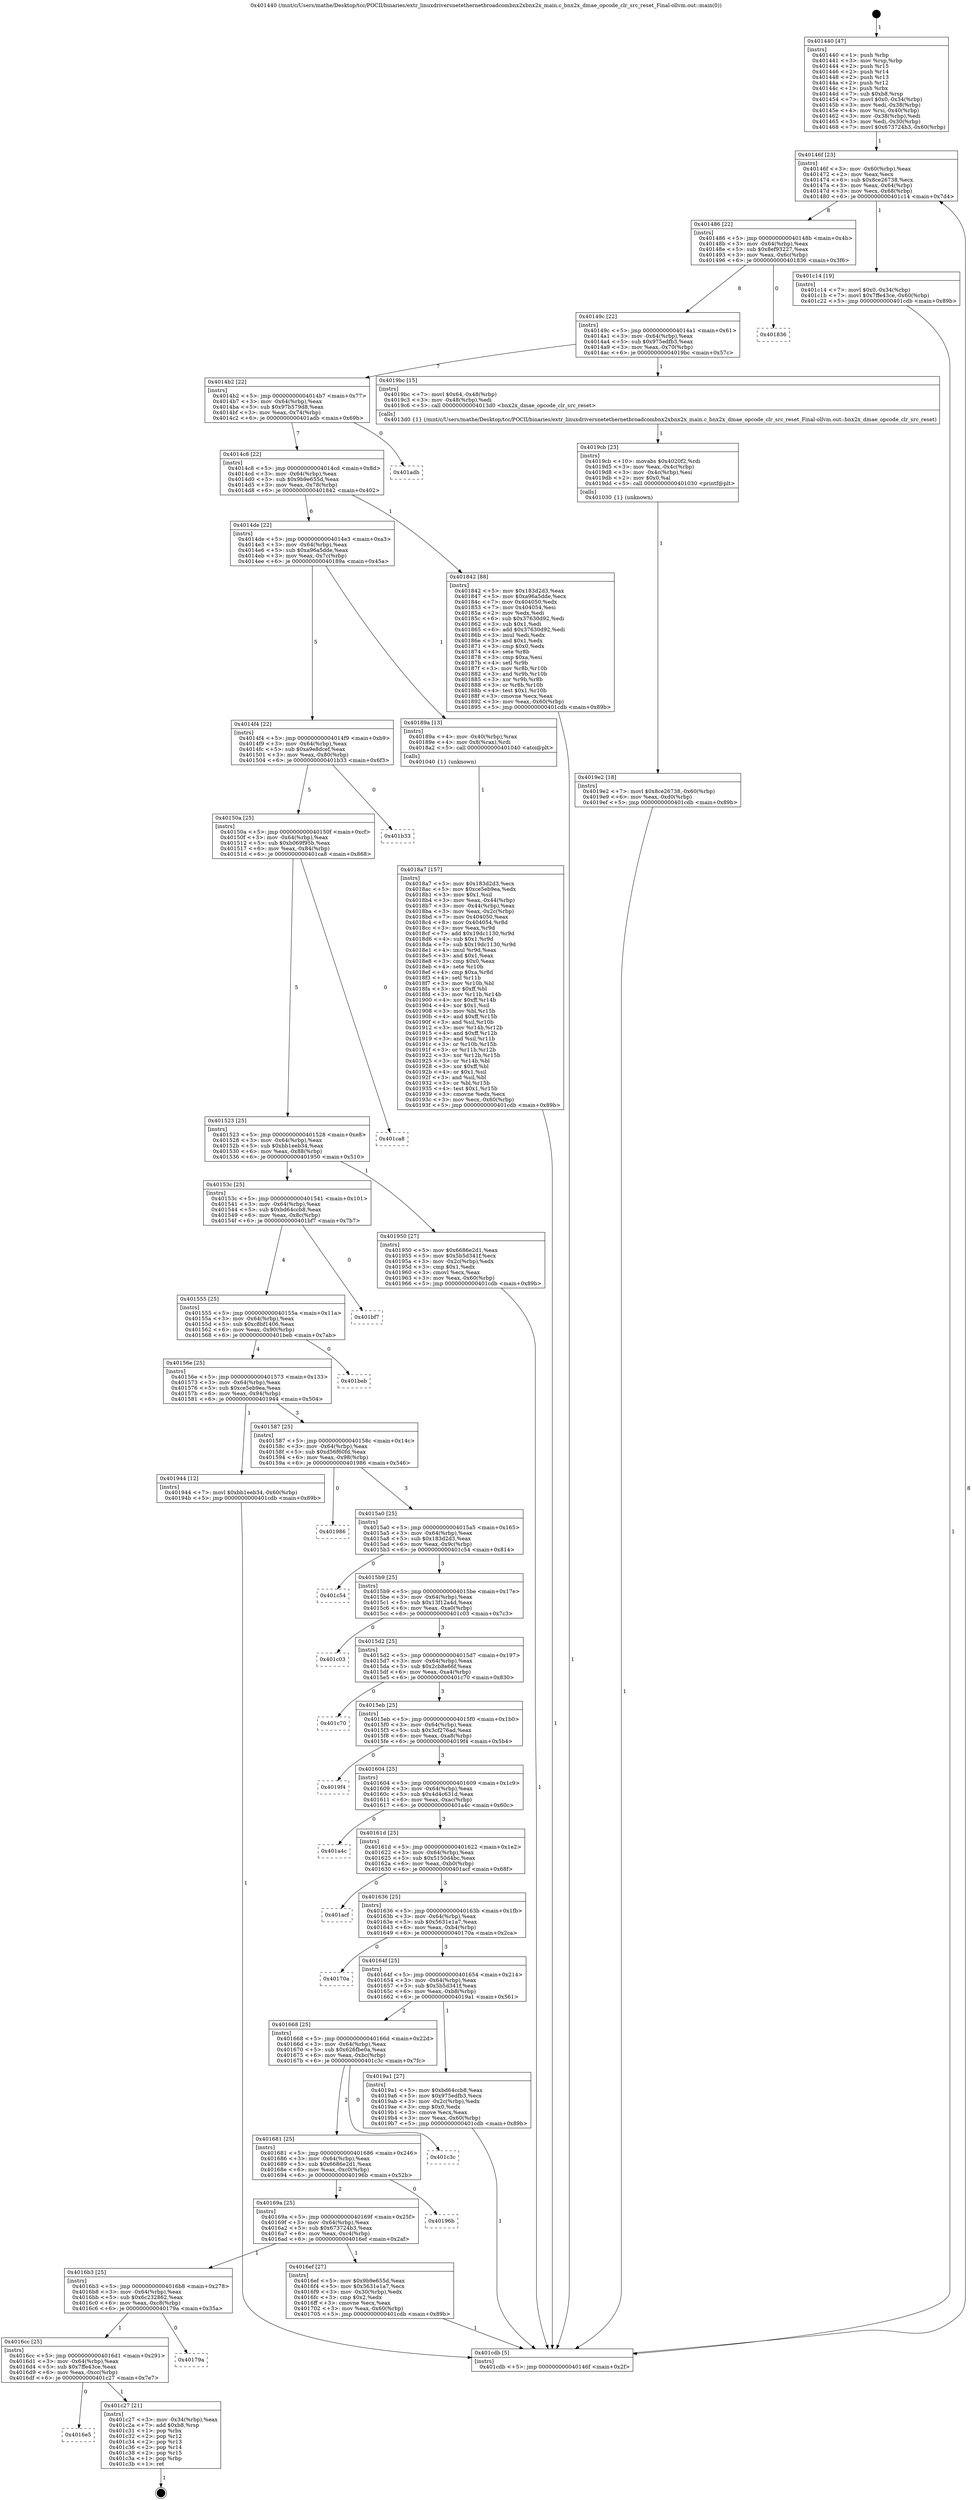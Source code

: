digraph "0x401440" {
  label = "0x401440 (/mnt/c/Users/mathe/Desktop/tcc/POCII/binaries/extr_linuxdriversnetethernetbroadcombnx2xbnx2x_main.c_bnx2x_dmae_opcode_clr_src_reset_Final-ollvm.out::main(0))"
  labelloc = "t"
  node[shape=record]

  Entry [label="",width=0.3,height=0.3,shape=circle,fillcolor=black,style=filled]
  "0x40146f" [label="{
     0x40146f [23]\l
     | [instrs]\l
     &nbsp;&nbsp;0x40146f \<+3\>: mov -0x60(%rbp),%eax\l
     &nbsp;&nbsp;0x401472 \<+2\>: mov %eax,%ecx\l
     &nbsp;&nbsp;0x401474 \<+6\>: sub $0x8ce26738,%ecx\l
     &nbsp;&nbsp;0x40147a \<+3\>: mov %eax,-0x64(%rbp)\l
     &nbsp;&nbsp;0x40147d \<+3\>: mov %ecx,-0x68(%rbp)\l
     &nbsp;&nbsp;0x401480 \<+6\>: je 0000000000401c14 \<main+0x7d4\>\l
  }"]
  "0x401c14" [label="{
     0x401c14 [19]\l
     | [instrs]\l
     &nbsp;&nbsp;0x401c14 \<+7\>: movl $0x0,-0x34(%rbp)\l
     &nbsp;&nbsp;0x401c1b \<+7\>: movl $0x7ffe43ce,-0x60(%rbp)\l
     &nbsp;&nbsp;0x401c22 \<+5\>: jmp 0000000000401cdb \<main+0x89b\>\l
  }"]
  "0x401486" [label="{
     0x401486 [22]\l
     | [instrs]\l
     &nbsp;&nbsp;0x401486 \<+5\>: jmp 000000000040148b \<main+0x4b\>\l
     &nbsp;&nbsp;0x40148b \<+3\>: mov -0x64(%rbp),%eax\l
     &nbsp;&nbsp;0x40148e \<+5\>: sub $0x8ef93227,%eax\l
     &nbsp;&nbsp;0x401493 \<+3\>: mov %eax,-0x6c(%rbp)\l
     &nbsp;&nbsp;0x401496 \<+6\>: je 0000000000401836 \<main+0x3f6\>\l
  }"]
  Exit [label="",width=0.3,height=0.3,shape=circle,fillcolor=black,style=filled,peripheries=2]
  "0x401836" [label="{
     0x401836\l
  }", style=dashed]
  "0x40149c" [label="{
     0x40149c [22]\l
     | [instrs]\l
     &nbsp;&nbsp;0x40149c \<+5\>: jmp 00000000004014a1 \<main+0x61\>\l
     &nbsp;&nbsp;0x4014a1 \<+3\>: mov -0x64(%rbp),%eax\l
     &nbsp;&nbsp;0x4014a4 \<+5\>: sub $0x975edfb3,%eax\l
     &nbsp;&nbsp;0x4014a9 \<+3\>: mov %eax,-0x70(%rbp)\l
     &nbsp;&nbsp;0x4014ac \<+6\>: je 00000000004019bc \<main+0x57c\>\l
  }"]
  "0x4016e5" [label="{
     0x4016e5\l
  }", style=dashed]
  "0x4019bc" [label="{
     0x4019bc [15]\l
     | [instrs]\l
     &nbsp;&nbsp;0x4019bc \<+7\>: movl $0x64,-0x48(%rbp)\l
     &nbsp;&nbsp;0x4019c3 \<+3\>: mov -0x48(%rbp),%edi\l
     &nbsp;&nbsp;0x4019c6 \<+5\>: call 00000000004013d0 \<bnx2x_dmae_opcode_clr_src_reset\>\l
     | [calls]\l
     &nbsp;&nbsp;0x4013d0 \{1\} (/mnt/c/Users/mathe/Desktop/tcc/POCII/binaries/extr_linuxdriversnetethernetbroadcombnx2xbnx2x_main.c_bnx2x_dmae_opcode_clr_src_reset_Final-ollvm.out::bnx2x_dmae_opcode_clr_src_reset)\l
  }"]
  "0x4014b2" [label="{
     0x4014b2 [22]\l
     | [instrs]\l
     &nbsp;&nbsp;0x4014b2 \<+5\>: jmp 00000000004014b7 \<main+0x77\>\l
     &nbsp;&nbsp;0x4014b7 \<+3\>: mov -0x64(%rbp),%eax\l
     &nbsp;&nbsp;0x4014ba \<+5\>: sub $0x97b579d8,%eax\l
     &nbsp;&nbsp;0x4014bf \<+3\>: mov %eax,-0x74(%rbp)\l
     &nbsp;&nbsp;0x4014c2 \<+6\>: je 0000000000401adb \<main+0x69b\>\l
  }"]
  "0x401c27" [label="{
     0x401c27 [21]\l
     | [instrs]\l
     &nbsp;&nbsp;0x401c27 \<+3\>: mov -0x34(%rbp),%eax\l
     &nbsp;&nbsp;0x401c2a \<+7\>: add $0xb8,%rsp\l
     &nbsp;&nbsp;0x401c31 \<+1\>: pop %rbx\l
     &nbsp;&nbsp;0x401c32 \<+2\>: pop %r12\l
     &nbsp;&nbsp;0x401c34 \<+2\>: pop %r13\l
     &nbsp;&nbsp;0x401c36 \<+2\>: pop %r14\l
     &nbsp;&nbsp;0x401c38 \<+2\>: pop %r15\l
     &nbsp;&nbsp;0x401c3a \<+1\>: pop %rbp\l
     &nbsp;&nbsp;0x401c3b \<+1\>: ret\l
  }"]
  "0x401adb" [label="{
     0x401adb\l
  }", style=dashed]
  "0x4014c8" [label="{
     0x4014c8 [22]\l
     | [instrs]\l
     &nbsp;&nbsp;0x4014c8 \<+5\>: jmp 00000000004014cd \<main+0x8d\>\l
     &nbsp;&nbsp;0x4014cd \<+3\>: mov -0x64(%rbp),%eax\l
     &nbsp;&nbsp;0x4014d0 \<+5\>: sub $0x9b9e655d,%eax\l
     &nbsp;&nbsp;0x4014d5 \<+3\>: mov %eax,-0x78(%rbp)\l
     &nbsp;&nbsp;0x4014d8 \<+6\>: je 0000000000401842 \<main+0x402\>\l
  }"]
  "0x4016cc" [label="{
     0x4016cc [25]\l
     | [instrs]\l
     &nbsp;&nbsp;0x4016cc \<+5\>: jmp 00000000004016d1 \<main+0x291\>\l
     &nbsp;&nbsp;0x4016d1 \<+3\>: mov -0x64(%rbp),%eax\l
     &nbsp;&nbsp;0x4016d4 \<+5\>: sub $0x7ffe43ce,%eax\l
     &nbsp;&nbsp;0x4016d9 \<+6\>: mov %eax,-0xcc(%rbp)\l
     &nbsp;&nbsp;0x4016df \<+6\>: je 0000000000401c27 \<main+0x7e7\>\l
  }"]
  "0x401842" [label="{
     0x401842 [88]\l
     | [instrs]\l
     &nbsp;&nbsp;0x401842 \<+5\>: mov $0x183d2d3,%eax\l
     &nbsp;&nbsp;0x401847 \<+5\>: mov $0xa96a5dde,%ecx\l
     &nbsp;&nbsp;0x40184c \<+7\>: mov 0x404050,%edx\l
     &nbsp;&nbsp;0x401853 \<+7\>: mov 0x404054,%esi\l
     &nbsp;&nbsp;0x40185a \<+2\>: mov %edx,%edi\l
     &nbsp;&nbsp;0x40185c \<+6\>: sub $0x37630d92,%edi\l
     &nbsp;&nbsp;0x401862 \<+3\>: sub $0x1,%edi\l
     &nbsp;&nbsp;0x401865 \<+6\>: add $0x37630d92,%edi\l
     &nbsp;&nbsp;0x40186b \<+3\>: imul %edi,%edx\l
     &nbsp;&nbsp;0x40186e \<+3\>: and $0x1,%edx\l
     &nbsp;&nbsp;0x401871 \<+3\>: cmp $0x0,%edx\l
     &nbsp;&nbsp;0x401874 \<+4\>: sete %r8b\l
     &nbsp;&nbsp;0x401878 \<+3\>: cmp $0xa,%esi\l
     &nbsp;&nbsp;0x40187b \<+4\>: setl %r9b\l
     &nbsp;&nbsp;0x40187f \<+3\>: mov %r8b,%r10b\l
     &nbsp;&nbsp;0x401882 \<+3\>: and %r9b,%r10b\l
     &nbsp;&nbsp;0x401885 \<+3\>: xor %r9b,%r8b\l
     &nbsp;&nbsp;0x401888 \<+3\>: or %r8b,%r10b\l
     &nbsp;&nbsp;0x40188b \<+4\>: test $0x1,%r10b\l
     &nbsp;&nbsp;0x40188f \<+3\>: cmovne %ecx,%eax\l
     &nbsp;&nbsp;0x401892 \<+3\>: mov %eax,-0x60(%rbp)\l
     &nbsp;&nbsp;0x401895 \<+5\>: jmp 0000000000401cdb \<main+0x89b\>\l
  }"]
  "0x4014de" [label="{
     0x4014de [22]\l
     | [instrs]\l
     &nbsp;&nbsp;0x4014de \<+5\>: jmp 00000000004014e3 \<main+0xa3\>\l
     &nbsp;&nbsp;0x4014e3 \<+3\>: mov -0x64(%rbp),%eax\l
     &nbsp;&nbsp;0x4014e6 \<+5\>: sub $0xa96a5dde,%eax\l
     &nbsp;&nbsp;0x4014eb \<+3\>: mov %eax,-0x7c(%rbp)\l
     &nbsp;&nbsp;0x4014ee \<+6\>: je 000000000040189a \<main+0x45a\>\l
  }"]
  "0x40179a" [label="{
     0x40179a\l
  }", style=dashed]
  "0x40189a" [label="{
     0x40189a [13]\l
     | [instrs]\l
     &nbsp;&nbsp;0x40189a \<+4\>: mov -0x40(%rbp),%rax\l
     &nbsp;&nbsp;0x40189e \<+4\>: mov 0x8(%rax),%rdi\l
     &nbsp;&nbsp;0x4018a2 \<+5\>: call 0000000000401040 \<atoi@plt\>\l
     | [calls]\l
     &nbsp;&nbsp;0x401040 \{1\} (unknown)\l
  }"]
  "0x4014f4" [label="{
     0x4014f4 [22]\l
     | [instrs]\l
     &nbsp;&nbsp;0x4014f4 \<+5\>: jmp 00000000004014f9 \<main+0xb9\>\l
     &nbsp;&nbsp;0x4014f9 \<+3\>: mov -0x64(%rbp),%eax\l
     &nbsp;&nbsp;0x4014fc \<+5\>: sub $0xa9e8dcef,%eax\l
     &nbsp;&nbsp;0x401501 \<+3\>: mov %eax,-0x80(%rbp)\l
     &nbsp;&nbsp;0x401504 \<+6\>: je 0000000000401b33 \<main+0x6f3\>\l
  }"]
  "0x4019e2" [label="{
     0x4019e2 [18]\l
     | [instrs]\l
     &nbsp;&nbsp;0x4019e2 \<+7\>: movl $0x8ce26738,-0x60(%rbp)\l
     &nbsp;&nbsp;0x4019e9 \<+6\>: mov %eax,-0xd0(%rbp)\l
     &nbsp;&nbsp;0x4019ef \<+5\>: jmp 0000000000401cdb \<main+0x89b\>\l
  }"]
  "0x401b33" [label="{
     0x401b33\l
  }", style=dashed]
  "0x40150a" [label="{
     0x40150a [25]\l
     | [instrs]\l
     &nbsp;&nbsp;0x40150a \<+5\>: jmp 000000000040150f \<main+0xcf\>\l
     &nbsp;&nbsp;0x40150f \<+3\>: mov -0x64(%rbp),%eax\l
     &nbsp;&nbsp;0x401512 \<+5\>: sub $0xb069f95b,%eax\l
     &nbsp;&nbsp;0x401517 \<+6\>: mov %eax,-0x84(%rbp)\l
     &nbsp;&nbsp;0x40151d \<+6\>: je 0000000000401ca8 \<main+0x868\>\l
  }"]
  "0x4019cb" [label="{
     0x4019cb [23]\l
     | [instrs]\l
     &nbsp;&nbsp;0x4019cb \<+10\>: movabs $0x4020f2,%rdi\l
     &nbsp;&nbsp;0x4019d5 \<+3\>: mov %eax,-0x4c(%rbp)\l
     &nbsp;&nbsp;0x4019d8 \<+3\>: mov -0x4c(%rbp),%esi\l
     &nbsp;&nbsp;0x4019db \<+2\>: mov $0x0,%al\l
     &nbsp;&nbsp;0x4019dd \<+5\>: call 0000000000401030 \<printf@plt\>\l
     | [calls]\l
     &nbsp;&nbsp;0x401030 \{1\} (unknown)\l
  }"]
  "0x401ca8" [label="{
     0x401ca8\l
  }", style=dashed]
  "0x401523" [label="{
     0x401523 [25]\l
     | [instrs]\l
     &nbsp;&nbsp;0x401523 \<+5\>: jmp 0000000000401528 \<main+0xe8\>\l
     &nbsp;&nbsp;0x401528 \<+3\>: mov -0x64(%rbp),%eax\l
     &nbsp;&nbsp;0x40152b \<+5\>: sub $0xbb1eeb34,%eax\l
     &nbsp;&nbsp;0x401530 \<+6\>: mov %eax,-0x88(%rbp)\l
     &nbsp;&nbsp;0x401536 \<+6\>: je 0000000000401950 \<main+0x510\>\l
  }"]
  "0x4018a7" [label="{
     0x4018a7 [157]\l
     | [instrs]\l
     &nbsp;&nbsp;0x4018a7 \<+5\>: mov $0x183d2d3,%ecx\l
     &nbsp;&nbsp;0x4018ac \<+5\>: mov $0xce5eb9ea,%edx\l
     &nbsp;&nbsp;0x4018b1 \<+3\>: mov $0x1,%sil\l
     &nbsp;&nbsp;0x4018b4 \<+3\>: mov %eax,-0x44(%rbp)\l
     &nbsp;&nbsp;0x4018b7 \<+3\>: mov -0x44(%rbp),%eax\l
     &nbsp;&nbsp;0x4018ba \<+3\>: mov %eax,-0x2c(%rbp)\l
     &nbsp;&nbsp;0x4018bd \<+7\>: mov 0x404050,%eax\l
     &nbsp;&nbsp;0x4018c4 \<+8\>: mov 0x404054,%r8d\l
     &nbsp;&nbsp;0x4018cc \<+3\>: mov %eax,%r9d\l
     &nbsp;&nbsp;0x4018cf \<+7\>: add $0x19dc1130,%r9d\l
     &nbsp;&nbsp;0x4018d6 \<+4\>: sub $0x1,%r9d\l
     &nbsp;&nbsp;0x4018da \<+7\>: sub $0x19dc1130,%r9d\l
     &nbsp;&nbsp;0x4018e1 \<+4\>: imul %r9d,%eax\l
     &nbsp;&nbsp;0x4018e5 \<+3\>: and $0x1,%eax\l
     &nbsp;&nbsp;0x4018e8 \<+3\>: cmp $0x0,%eax\l
     &nbsp;&nbsp;0x4018eb \<+4\>: sete %r10b\l
     &nbsp;&nbsp;0x4018ef \<+4\>: cmp $0xa,%r8d\l
     &nbsp;&nbsp;0x4018f3 \<+4\>: setl %r11b\l
     &nbsp;&nbsp;0x4018f7 \<+3\>: mov %r10b,%bl\l
     &nbsp;&nbsp;0x4018fa \<+3\>: xor $0xff,%bl\l
     &nbsp;&nbsp;0x4018fd \<+3\>: mov %r11b,%r14b\l
     &nbsp;&nbsp;0x401900 \<+4\>: xor $0xff,%r14b\l
     &nbsp;&nbsp;0x401904 \<+4\>: xor $0x1,%sil\l
     &nbsp;&nbsp;0x401908 \<+3\>: mov %bl,%r15b\l
     &nbsp;&nbsp;0x40190b \<+4\>: and $0xff,%r15b\l
     &nbsp;&nbsp;0x40190f \<+3\>: and %sil,%r10b\l
     &nbsp;&nbsp;0x401912 \<+3\>: mov %r14b,%r12b\l
     &nbsp;&nbsp;0x401915 \<+4\>: and $0xff,%r12b\l
     &nbsp;&nbsp;0x401919 \<+3\>: and %sil,%r11b\l
     &nbsp;&nbsp;0x40191c \<+3\>: or %r10b,%r15b\l
     &nbsp;&nbsp;0x40191f \<+3\>: or %r11b,%r12b\l
     &nbsp;&nbsp;0x401922 \<+3\>: xor %r12b,%r15b\l
     &nbsp;&nbsp;0x401925 \<+3\>: or %r14b,%bl\l
     &nbsp;&nbsp;0x401928 \<+3\>: xor $0xff,%bl\l
     &nbsp;&nbsp;0x40192b \<+4\>: or $0x1,%sil\l
     &nbsp;&nbsp;0x40192f \<+3\>: and %sil,%bl\l
     &nbsp;&nbsp;0x401932 \<+3\>: or %bl,%r15b\l
     &nbsp;&nbsp;0x401935 \<+4\>: test $0x1,%r15b\l
     &nbsp;&nbsp;0x401939 \<+3\>: cmovne %edx,%ecx\l
     &nbsp;&nbsp;0x40193c \<+3\>: mov %ecx,-0x60(%rbp)\l
     &nbsp;&nbsp;0x40193f \<+5\>: jmp 0000000000401cdb \<main+0x89b\>\l
  }"]
  "0x401950" [label="{
     0x401950 [27]\l
     | [instrs]\l
     &nbsp;&nbsp;0x401950 \<+5\>: mov $0x6686e2d1,%eax\l
     &nbsp;&nbsp;0x401955 \<+5\>: mov $0x5b5d341f,%ecx\l
     &nbsp;&nbsp;0x40195a \<+3\>: mov -0x2c(%rbp),%edx\l
     &nbsp;&nbsp;0x40195d \<+3\>: cmp $0x1,%edx\l
     &nbsp;&nbsp;0x401960 \<+3\>: cmovl %ecx,%eax\l
     &nbsp;&nbsp;0x401963 \<+3\>: mov %eax,-0x60(%rbp)\l
     &nbsp;&nbsp;0x401966 \<+5\>: jmp 0000000000401cdb \<main+0x89b\>\l
  }"]
  "0x40153c" [label="{
     0x40153c [25]\l
     | [instrs]\l
     &nbsp;&nbsp;0x40153c \<+5\>: jmp 0000000000401541 \<main+0x101\>\l
     &nbsp;&nbsp;0x401541 \<+3\>: mov -0x64(%rbp),%eax\l
     &nbsp;&nbsp;0x401544 \<+5\>: sub $0xbd64ccb8,%eax\l
     &nbsp;&nbsp;0x401549 \<+6\>: mov %eax,-0x8c(%rbp)\l
     &nbsp;&nbsp;0x40154f \<+6\>: je 0000000000401bf7 \<main+0x7b7\>\l
  }"]
  "0x401440" [label="{
     0x401440 [47]\l
     | [instrs]\l
     &nbsp;&nbsp;0x401440 \<+1\>: push %rbp\l
     &nbsp;&nbsp;0x401441 \<+3\>: mov %rsp,%rbp\l
     &nbsp;&nbsp;0x401444 \<+2\>: push %r15\l
     &nbsp;&nbsp;0x401446 \<+2\>: push %r14\l
     &nbsp;&nbsp;0x401448 \<+2\>: push %r13\l
     &nbsp;&nbsp;0x40144a \<+2\>: push %r12\l
     &nbsp;&nbsp;0x40144c \<+1\>: push %rbx\l
     &nbsp;&nbsp;0x40144d \<+7\>: sub $0xb8,%rsp\l
     &nbsp;&nbsp;0x401454 \<+7\>: movl $0x0,-0x34(%rbp)\l
     &nbsp;&nbsp;0x40145b \<+3\>: mov %edi,-0x38(%rbp)\l
     &nbsp;&nbsp;0x40145e \<+4\>: mov %rsi,-0x40(%rbp)\l
     &nbsp;&nbsp;0x401462 \<+3\>: mov -0x38(%rbp),%edi\l
     &nbsp;&nbsp;0x401465 \<+3\>: mov %edi,-0x30(%rbp)\l
     &nbsp;&nbsp;0x401468 \<+7\>: movl $0x673724b3,-0x60(%rbp)\l
  }"]
  "0x401bf7" [label="{
     0x401bf7\l
  }", style=dashed]
  "0x401555" [label="{
     0x401555 [25]\l
     | [instrs]\l
     &nbsp;&nbsp;0x401555 \<+5\>: jmp 000000000040155a \<main+0x11a\>\l
     &nbsp;&nbsp;0x40155a \<+3\>: mov -0x64(%rbp),%eax\l
     &nbsp;&nbsp;0x40155d \<+5\>: sub $0xc8bf1406,%eax\l
     &nbsp;&nbsp;0x401562 \<+6\>: mov %eax,-0x90(%rbp)\l
     &nbsp;&nbsp;0x401568 \<+6\>: je 0000000000401beb \<main+0x7ab\>\l
  }"]
  "0x401cdb" [label="{
     0x401cdb [5]\l
     | [instrs]\l
     &nbsp;&nbsp;0x401cdb \<+5\>: jmp 000000000040146f \<main+0x2f\>\l
  }"]
  "0x401beb" [label="{
     0x401beb\l
  }", style=dashed]
  "0x40156e" [label="{
     0x40156e [25]\l
     | [instrs]\l
     &nbsp;&nbsp;0x40156e \<+5\>: jmp 0000000000401573 \<main+0x133\>\l
     &nbsp;&nbsp;0x401573 \<+3\>: mov -0x64(%rbp),%eax\l
     &nbsp;&nbsp;0x401576 \<+5\>: sub $0xce5eb9ea,%eax\l
     &nbsp;&nbsp;0x40157b \<+6\>: mov %eax,-0x94(%rbp)\l
     &nbsp;&nbsp;0x401581 \<+6\>: je 0000000000401944 \<main+0x504\>\l
  }"]
  "0x4016b3" [label="{
     0x4016b3 [25]\l
     | [instrs]\l
     &nbsp;&nbsp;0x4016b3 \<+5\>: jmp 00000000004016b8 \<main+0x278\>\l
     &nbsp;&nbsp;0x4016b8 \<+3\>: mov -0x64(%rbp),%eax\l
     &nbsp;&nbsp;0x4016bb \<+5\>: sub $0x6c232862,%eax\l
     &nbsp;&nbsp;0x4016c0 \<+6\>: mov %eax,-0xc8(%rbp)\l
     &nbsp;&nbsp;0x4016c6 \<+6\>: je 000000000040179a \<main+0x35a\>\l
  }"]
  "0x401944" [label="{
     0x401944 [12]\l
     | [instrs]\l
     &nbsp;&nbsp;0x401944 \<+7\>: movl $0xbb1eeb34,-0x60(%rbp)\l
     &nbsp;&nbsp;0x40194b \<+5\>: jmp 0000000000401cdb \<main+0x89b\>\l
  }"]
  "0x401587" [label="{
     0x401587 [25]\l
     | [instrs]\l
     &nbsp;&nbsp;0x401587 \<+5\>: jmp 000000000040158c \<main+0x14c\>\l
     &nbsp;&nbsp;0x40158c \<+3\>: mov -0x64(%rbp),%eax\l
     &nbsp;&nbsp;0x40158f \<+5\>: sub $0xd56f60fd,%eax\l
     &nbsp;&nbsp;0x401594 \<+6\>: mov %eax,-0x98(%rbp)\l
     &nbsp;&nbsp;0x40159a \<+6\>: je 0000000000401986 \<main+0x546\>\l
  }"]
  "0x4016ef" [label="{
     0x4016ef [27]\l
     | [instrs]\l
     &nbsp;&nbsp;0x4016ef \<+5\>: mov $0x9b9e655d,%eax\l
     &nbsp;&nbsp;0x4016f4 \<+5\>: mov $0x5631e1a7,%ecx\l
     &nbsp;&nbsp;0x4016f9 \<+3\>: mov -0x30(%rbp),%edx\l
     &nbsp;&nbsp;0x4016fc \<+3\>: cmp $0x2,%edx\l
     &nbsp;&nbsp;0x4016ff \<+3\>: cmovne %ecx,%eax\l
     &nbsp;&nbsp;0x401702 \<+3\>: mov %eax,-0x60(%rbp)\l
     &nbsp;&nbsp;0x401705 \<+5\>: jmp 0000000000401cdb \<main+0x89b\>\l
  }"]
  "0x401986" [label="{
     0x401986\l
  }", style=dashed]
  "0x4015a0" [label="{
     0x4015a0 [25]\l
     | [instrs]\l
     &nbsp;&nbsp;0x4015a0 \<+5\>: jmp 00000000004015a5 \<main+0x165\>\l
     &nbsp;&nbsp;0x4015a5 \<+3\>: mov -0x64(%rbp),%eax\l
     &nbsp;&nbsp;0x4015a8 \<+5\>: sub $0x183d2d3,%eax\l
     &nbsp;&nbsp;0x4015ad \<+6\>: mov %eax,-0x9c(%rbp)\l
     &nbsp;&nbsp;0x4015b3 \<+6\>: je 0000000000401c54 \<main+0x814\>\l
  }"]
  "0x40169a" [label="{
     0x40169a [25]\l
     | [instrs]\l
     &nbsp;&nbsp;0x40169a \<+5\>: jmp 000000000040169f \<main+0x25f\>\l
     &nbsp;&nbsp;0x40169f \<+3\>: mov -0x64(%rbp),%eax\l
     &nbsp;&nbsp;0x4016a2 \<+5\>: sub $0x673724b3,%eax\l
     &nbsp;&nbsp;0x4016a7 \<+6\>: mov %eax,-0xc4(%rbp)\l
     &nbsp;&nbsp;0x4016ad \<+6\>: je 00000000004016ef \<main+0x2af\>\l
  }"]
  "0x401c54" [label="{
     0x401c54\l
  }", style=dashed]
  "0x4015b9" [label="{
     0x4015b9 [25]\l
     | [instrs]\l
     &nbsp;&nbsp;0x4015b9 \<+5\>: jmp 00000000004015be \<main+0x17e\>\l
     &nbsp;&nbsp;0x4015be \<+3\>: mov -0x64(%rbp),%eax\l
     &nbsp;&nbsp;0x4015c1 \<+5\>: sub $0x13f12a4d,%eax\l
     &nbsp;&nbsp;0x4015c6 \<+6\>: mov %eax,-0xa0(%rbp)\l
     &nbsp;&nbsp;0x4015cc \<+6\>: je 0000000000401c03 \<main+0x7c3\>\l
  }"]
  "0x40196b" [label="{
     0x40196b\l
  }", style=dashed]
  "0x401c03" [label="{
     0x401c03\l
  }", style=dashed]
  "0x4015d2" [label="{
     0x4015d2 [25]\l
     | [instrs]\l
     &nbsp;&nbsp;0x4015d2 \<+5\>: jmp 00000000004015d7 \<main+0x197\>\l
     &nbsp;&nbsp;0x4015d7 \<+3\>: mov -0x64(%rbp),%eax\l
     &nbsp;&nbsp;0x4015da \<+5\>: sub $0x2cb8e66f,%eax\l
     &nbsp;&nbsp;0x4015df \<+6\>: mov %eax,-0xa4(%rbp)\l
     &nbsp;&nbsp;0x4015e5 \<+6\>: je 0000000000401c70 \<main+0x830\>\l
  }"]
  "0x401681" [label="{
     0x401681 [25]\l
     | [instrs]\l
     &nbsp;&nbsp;0x401681 \<+5\>: jmp 0000000000401686 \<main+0x246\>\l
     &nbsp;&nbsp;0x401686 \<+3\>: mov -0x64(%rbp),%eax\l
     &nbsp;&nbsp;0x401689 \<+5\>: sub $0x6686e2d1,%eax\l
     &nbsp;&nbsp;0x40168e \<+6\>: mov %eax,-0xc0(%rbp)\l
     &nbsp;&nbsp;0x401694 \<+6\>: je 000000000040196b \<main+0x52b\>\l
  }"]
  "0x401c70" [label="{
     0x401c70\l
  }", style=dashed]
  "0x4015eb" [label="{
     0x4015eb [25]\l
     | [instrs]\l
     &nbsp;&nbsp;0x4015eb \<+5\>: jmp 00000000004015f0 \<main+0x1b0\>\l
     &nbsp;&nbsp;0x4015f0 \<+3\>: mov -0x64(%rbp),%eax\l
     &nbsp;&nbsp;0x4015f3 \<+5\>: sub $0x3cf276ad,%eax\l
     &nbsp;&nbsp;0x4015f8 \<+6\>: mov %eax,-0xa8(%rbp)\l
     &nbsp;&nbsp;0x4015fe \<+6\>: je 00000000004019f4 \<main+0x5b4\>\l
  }"]
  "0x401c3c" [label="{
     0x401c3c\l
  }", style=dashed]
  "0x4019f4" [label="{
     0x4019f4\l
  }", style=dashed]
  "0x401604" [label="{
     0x401604 [25]\l
     | [instrs]\l
     &nbsp;&nbsp;0x401604 \<+5\>: jmp 0000000000401609 \<main+0x1c9\>\l
     &nbsp;&nbsp;0x401609 \<+3\>: mov -0x64(%rbp),%eax\l
     &nbsp;&nbsp;0x40160c \<+5\>: sub $0x4d4c631d,%eax\l
     &nbsp;&nbsp;0x401611 \<+6\>: mov %eax,-0xac(%rbp)\l
     &nbsp;&nbsp;0x401617 \<+6\>: je 0000000000401a4c \<main+0x60c\>\l
  }"]
  "0x401668" [label="{
     0x401668 [25]\l
     | [instrs]\l
     &nbsp;&nbsp;0x401668 \<+5\>: jmp 000000000040166d \<main+0x22d\>\l
     &nbsp;&nbsp;0x40166d \<+3\>: mov -0x64(%rbp),%eax\l
     &nbsp;&nbsp;0x401670 \<+5\>: sub $0x626fbe0a,%eax\l
     &nbsp;&nbsp;0x401675 \<+6\>: mov %eax,-0xbc(%rbp)\l
     &nbsp;&nbsp;0x40167b \<+6\>: je 0000000000401c3c \<main+0x7fc\>\l
  }"]
  "0x401a4c" [label="{
     0x401a4c\l
  }", style=dashed]
  "0x40161d" [label="{
     0x40161d [25]\l
     | [instrs]\l
     &nbsp;&nbsp;0x40161d \<+5\>: jmp 0000000000401622 \<main+0x1e2\>\l
     &nbsp;&nbsp;0x401622 \<+3\>: mov -0x64(%rbp),%eax\l
     &nbsp;&nbsp;0x401625 \<+5\>: sub $0x5150d4bc,%eax\l
     &nbsp;&nbsp;0x40162a \<+6\>: mov %eax,-0xb0(%rbp)\l
     &nbsp;&nbsp;0x401630 \<+6\>: je 0000000000401acf \<main+0x68f\>\l
  }"]
  "0x4019a1" [label="{
     0x4019a1 [27]\l
     | [instrs]\l
     &nbsp;&nbsp;0x4019a1 \<+5\>: mov $0xbd64ccb8,%eax\l
     &nbsp;&nbsp;0x4019a6 \<+5\>: mov $0x975edfb3,%ecx\l
     &nbsp;&nbsp;0x4019ab \<+3\>: mov -0x2c(%rbp),%edx\l
     &nbsp;&nbsp;0x4019ae \<+3\>: cmp $0x0,%edx\l
     &nbsp;&nbsp;0x4019b1 \<+3\>: cmove %ecx,%eax\l
     &nbsp;&nbsp;0x4019b4 \<+3\>: mov %eax,-0x60(%rbp)\l
     &nbsp;&nbsp;0x4019b7 \<+5\>: jmp 0000000000401cdb \<main+0x89b\>\l
  }"]
  "0x401acf" [label="{
     0x401acf\l
  }", style=dashed]
  "0x401636" [label="{
     0x401636 [25]\l
     | [instrs]\l
     &nbsp;&nbsp;0x401636 \<+5\>: jmp 000000000040163b \<main+0x1fb\>\l
     &nbsp;&nbsp;0x40163b \<+3\>: mov -0x64(%rbp),%eax\l
     &nbsp;&nbsp;0x40163e \<+5\>: sub $0x5631e1a7,%eax\l
     &nbsp;&nbsp;0x401643 \<+6\>: mov %eax,-0xb4(%rbp)\l
     &nbsp;&nbsp;0x401649 \<+6\>: je 000000000040170a \<main+0x2ca\>\l
  }"]
  "0x40164f" [label="{
     0x40164f [25]\l
     | [instrs]\l
     &nbsp;&nbsp;0x40164f \<+5\>: jmp 0000000000401654 \<main+0x214\>\l
     &nbsp;&nbsp;0x401654 \<+3\>: mov -0x64(%rbp),%eax\l
     &nbsp;&nbsp;0x401657 \<+5\>: sub $0x5b5d341f,%eax\l
     &nbsp;&nbsp;0x40165c \<+6\>: mov %eax,-0xb8(%rbp)\l
     &nbsp;&nbsp;0x401662 \<+6\>: je 00000000004019a1 \<main+0x561\>\l
  }"]
  "0x40170a" [label="{
     0x40170a\l
  }", style=dashed]
  Entry -> "0x401440" [label=" 1"]
  "0x40146f" -> "0x401c14" [label=" 1"]
  "0x40146f" -> "0x401486" [label=" 8"]
  "0x401c27" -> Exit [label=" 1"]
  "0x401486" -> "0x401836" [label=" 0"]
  "0x401486" -> "0x40149c" [label=" 8"]
  "0x4016cc" -> "0x4016e5" [label=" 0"]
  "0x40149c" -> "0x4019bc" [label=" 1"]
  "0x40149c" -> "0x4014b2" [label=" 7"]
  "0x4016cc" -> "0x401c27" [label=" 1"]
  "0x4014b2" -> "0x401adb" [label=" 0"]
  "0x4014b2" -> "0x4014c8" [label=" 7"]
  "0x4016b3" -> "0x4016cc" [label=" 1"]
  "0x4014c8" -> "0x401842" [label=" 1"]
  "0x4014c8" -> "0x4014de" [label=" 6"]
  "0x4016b3" -> "0x40179a" [label=" 0"]
  "0x4014de" -> "0x40189a" [label=" 1"]
  "0x4014de" -> "0x4014f4" [label=" 5"]
  "0x401c14" -> "0x401cdb" [label=" 1"]
  "0x4014f4" -> "0x401b33" [label=" 0"]
  "0x4014f4" -> "0x40150a" [label=" 5"]
  "0x4019e2" -> "0x401cdb" [label=" 1"]
  "0x40150a" -> "0x401ca8" [label=" 0"]
  "0x40150a" -> "0x401523" [label=" 5"]
  "0x4019cb" -> "0x4019e2" [label=" 1"]
  "0x401523" -> "0x401950" [label=" 1"]
  "0x401523" -> "0x40153c" [label=" 4"]
  "0x4019bc" -> "0x4019cb" [label=" 1"]
  "0x40153c" -> "0x401bf7" [label=" 0"]
  "0x40153c" -> "0x401555" [label=" 4"]
  "0x4019a1" -> "0x401cdb" [label=" 1"]
  "0x401555" -> "0x401beb" [label=" 0"]
  "0x401555" -> "0x40156e" [label=" 4"]
  "0x401950" -> "0x401cdb" [label=" 1"]
  "0x40156e" -> "0x401944" [label=" 1"]
  "0x40156e" -> "0x401587" [label=" 3"]
  "0x401944" -> "0x401cdb" [label=" 1"]
  "0x401587" -> "0x401986" [label=" 0"]
  "0x401587" -> "0x4015a0" [label=" 3"]
  "0x4018a7" -> "0x401cdb" [label=" 1"]
  "0x4015a0" -> "0x401c54" [label=" 0"]
  "0x4015a0" -> "0x4015b9" [label=" 3"]
  "0x401842" -> "0x401cdb" [label=" 1"]
  "0x4015b9" -> "0x401c03" [label=" 0"]
  "0x4015b9" -> "0x4015d2" [label=" 3"]
  "0x401cdb" -> "0x40146f" [label=" 8"]
  "0x4015d2" -> "0x401c70" [label=" 0"]
  "0x4015d2" -> "0x4015eb" [label=" 3"]
  "0x4016ef" -> "0x401cdb" [label=" 1"]
  "0x4015eb" -> "0x4019f4" [label=" 0"]
  "0x4015eb" -> "0x401604" [label=" 3"]
  "0x40169a" -> "0x4016b3" [label=" 1"]
  "0x401604" -> "0x401a4c" [label=" 0"]
  "0x401604" -> "0x40161d" [label=" 3"]
  "0x40189a" -> "0x4018a7" [label=" 1"]
  "0x40161d" -> "0x401acf" [label=" 0"]
  "0x40161d" -> "0x401636" [label=" 3"]
  "0x401681" -> "0x40169a" [label=" 2"]
  "0x401636" -> "0x40170a" [label=" 0"]
  "0x401636" -> "0x40164f" [label=" 3"]
  "0x401681" -> "0x40196b" [label=" 0"]
  "0x40164f" -> "0x4019a1" [label=" 1"]
  "0x40164f" -> "0x401668" [label=" 2"]
  "0x40169a" -> "0x4016ef" [label=" 1"]
  "0x401668" -> "0x401c3c" [label=" 0"]
  "0x401668" -> "0x401681" [label=" 2"]
  "0x401440" -> "0x40146f" [label=" 1"]
}
